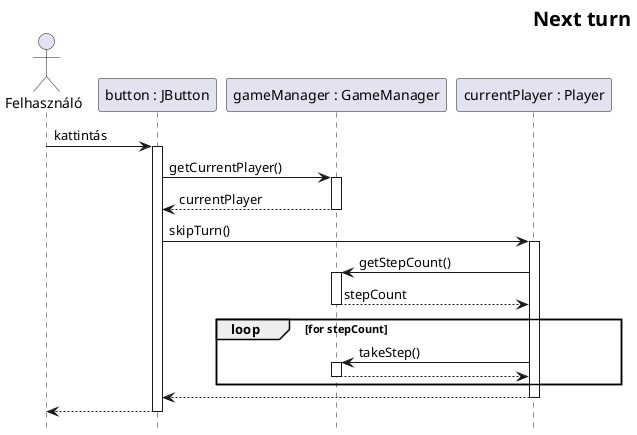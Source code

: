 @startuml NextTurn
skinparam headerFontSize 20
skinparam HeaderFontColor #000000
skinparam HeaderFontStyle bold
header Next turn
hide footbox
actor p as "Felhasználó"
participant btn as "button : JButton"
p -> btn++ : kattintás

participant gm as "gameManager : GameManager"
btn -> gm++ : getCurrentPlayer()
return currentPlayer

participant player as "currentPlayer : Player"
btn -> player++ : skipTurn()
player -> gm ++ : getStepCount()
return stepCount

loop for stepCount
    player -> gm++ : takeStep()
    return
end

return 
return

@enduml